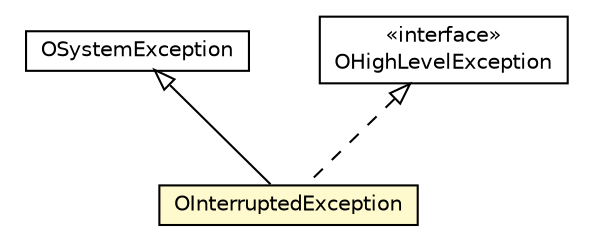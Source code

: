 #!/usr/local/bin/dot
#
# Class diagram 
# Generated by UMLGraph version R5_6-24-gf6e263 (http://www.umlgraph.org/)
#

digraph G {
	edge [fontname="Helvetica",fontsize=10,labelfontname="Helvetica",labelfontsize=10];
	node [fontname="Helvetica",fontsize=10,shape=plaintext];
	nodesep=0.25;
	ranksep=0.5;
	// com.orientechnologies.common.concur.lock.OInterruptedException
	c4154035 [label=<<table title="com.orientechnologies.common.concur.lock.OInterruptedException" border="0" cellborder="1" cellspacing="0" cellpadding="2" port="p" bgcolor="lemonChiffon" href="./OInterruptedException.html">
		<tr><td><table border="0" cellspacing="0" cellpadding="1">
<tr><td align="center" balign="center"> OInterruptedException </td></tr>
		</table></td></tr>
		</table>>, URL="./OInterruptedException.html", fontname="Helvetica", fontcolor="black", fontsize=10.0];
	// com.orientechnologies.common.exception.OSystemException
	c4154153 [label=<<table title="com.orientechnologies.common.exception.OSystemException" border="0" cellborder="1" cellspacing="0" cellpadding="2" port="p" href="../../exception/OSystemException.html">
		<tr><td><table border="0" cellspacing="0" cellpadding="1">
<tr><td align="center" balign="center"> OSystemException </td></tr>
		</table></td></tr>
		</table>>, URL="../../exception/OSystemException.html", fontname="Helvetica", fontcolor="black", fontsize=10.0];
	// com.orientechnologies.common.exception.OHighLevelException
	c4154155 [label=<<table title="com.orientechnologies.common.exception.OHighLevelException" border="0" cellborder="1" cellspacing="0" cellpadding="2" port="p" href="../../exception/OHighLevelException.html">
		<tr><td><table border="0" cellspacing="0" cellpadding="1">
<tr><td align="center" balign="center"> &#171;interface&#187; </td></tr>
<tr><td align="center" balign="center"> OHighLevelException </td></tr>
		</table></td></tr>
		</table>>, URL="../../exception/OHighLevelException.html", fontname="Helvetica", fontcolor="black", fontsize=10.0];
	//com.orientechnologies.common.concur.lock.OInterruptedException extends com.orientechnologies.common.exception.OSystemException
	c4154153:p -> c4154035:p [dir=back,arrowtail=empty];
	//com.orientechnologies.common.concur.lock.OInterruptedException implements com.orientechnologies.common.exception.OHighLevelException
	c4154155:p -> c4154035:p [dir=back,arrowtail=empty,style=dashed];
}

